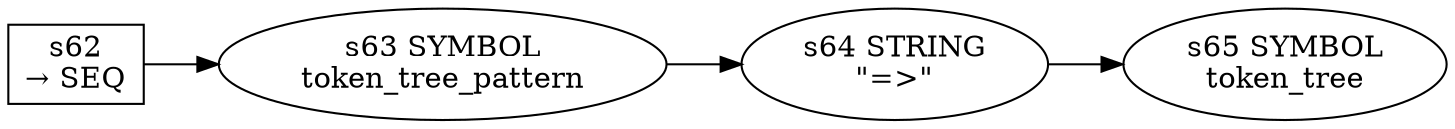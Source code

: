 
  digraph macro_rule {
  
    rankdir=LR;
  
    s62 [label="s62\n&rarr; SEQ", shape=record, fixedsize=false, peripheries=1];
  s63 [label="s63 SYMBOL\ntoken_tree_pattern" href="rust-grammar.json.token_tree_pattern.dot.svg"];
  s62 -> s63 [];
  s64 [label="s64 STRING\n\"=>\""];
  s63 -> s64 [];
  s65 [label="s65 SYMBOL\ntoken_tree" href="rust-grammar.json.token_tree.dot.svg"];
  s64 -> s65 [];
  
  }
  